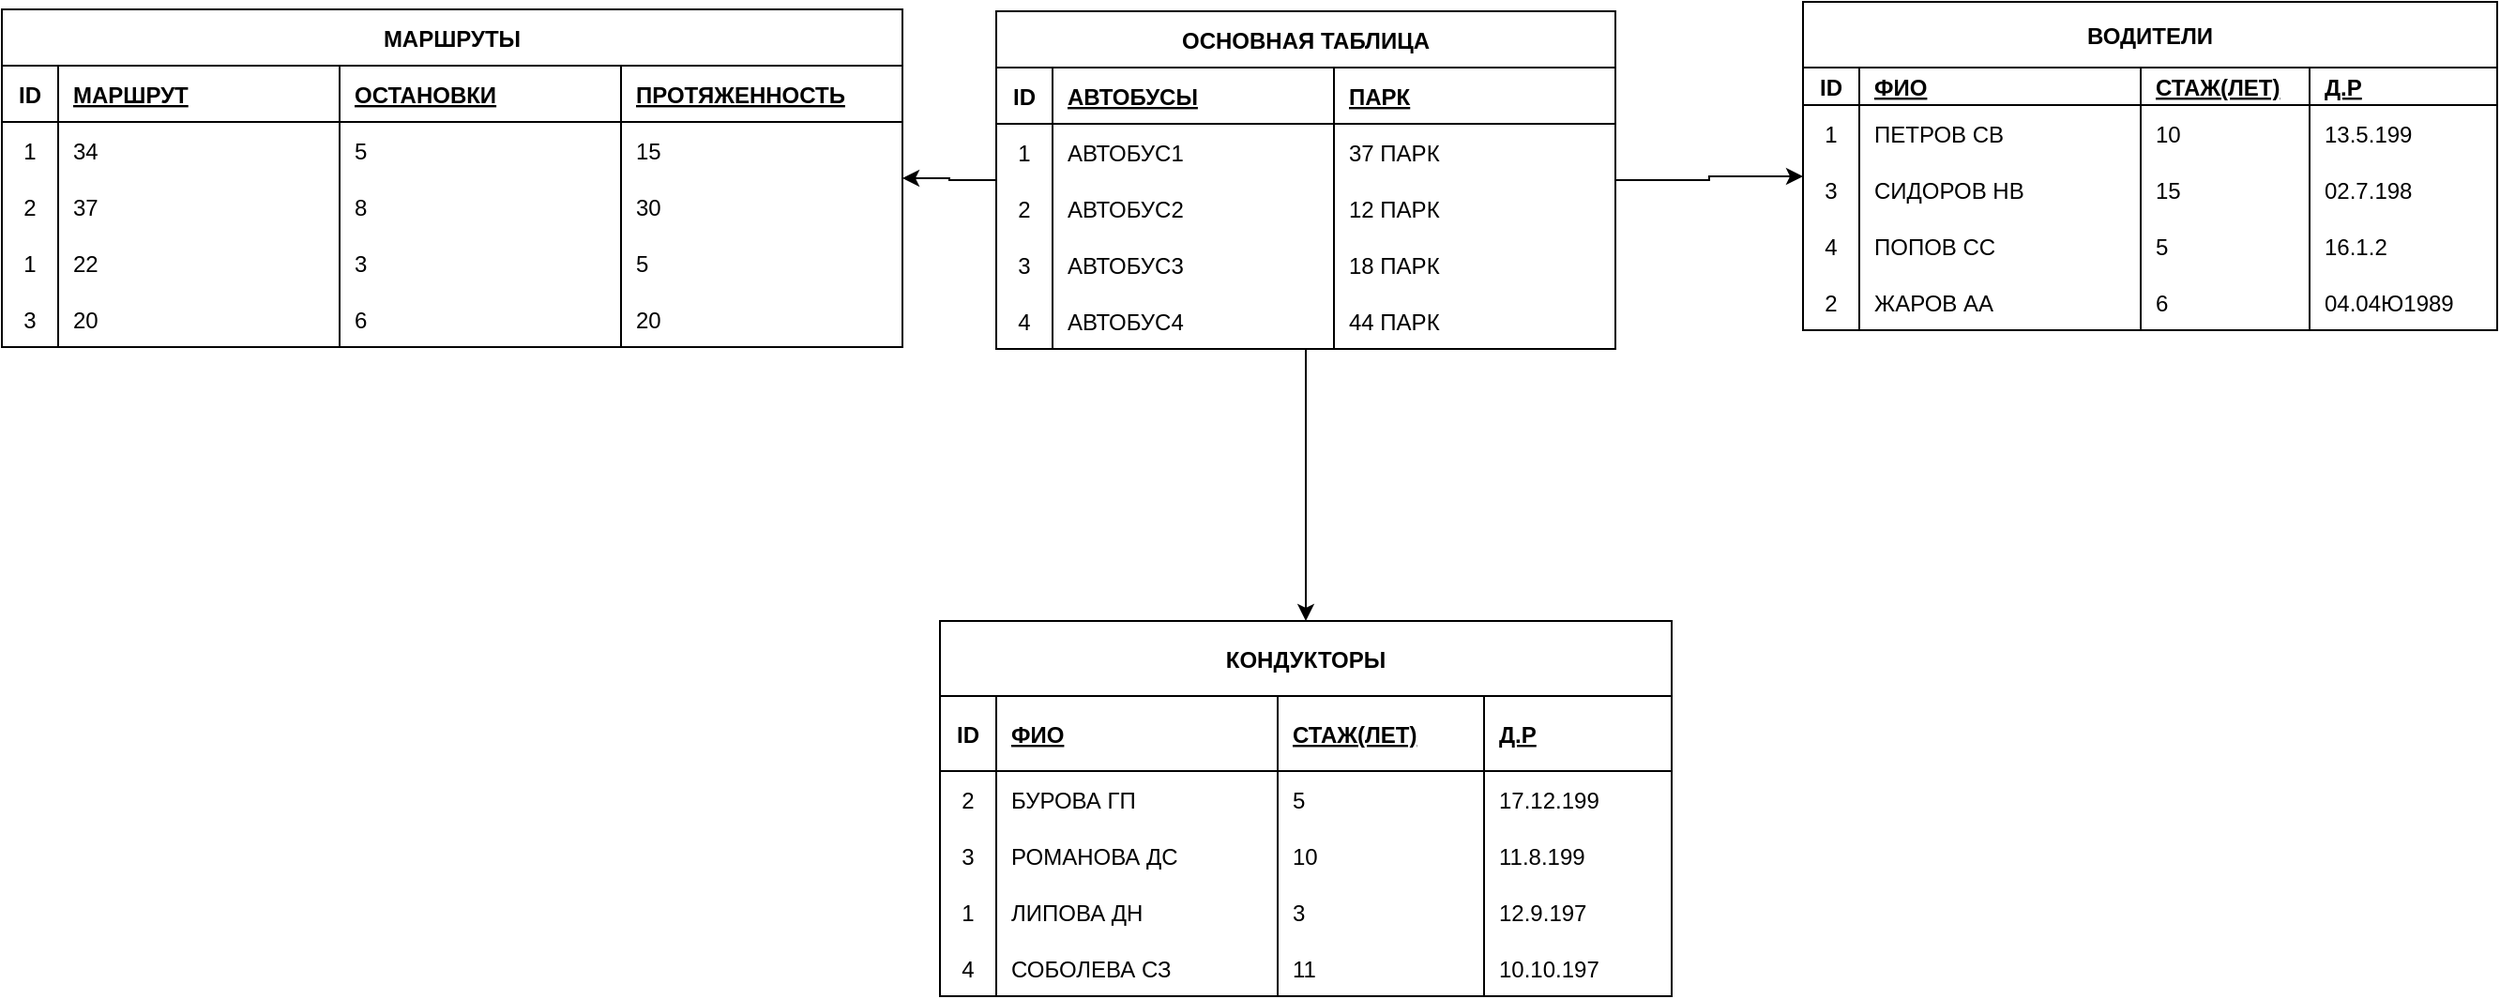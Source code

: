 <mxfile version="20.6.0" type="device"><diagram id="C5RBs43oDa-KdzZeNtuy" name="Page-1"><mxGraphModel dx="2317" dy="622" grid="1" gridSize="10" guides="1" tooltips="1" connect="1" arrows="1" fold="1" page="1" pageScale="1" pageWidth="827" pageHeight="1169" math="0" shadow="0"><root><mxCell id="WIyWlLk6GJQsqaUBKTNV-0"/><mxCell id="WIyWlLk6GJQsqaUBKTNV-1" parent="WIyWlLk6GJQsqaUBKTNV-0"/><mxCell id="cDWZsGILEAPhilPzovwd-96" style="edgeStyle=orthogonalEdgeStyle;rounded=0;orthogonalLoop=1;jettySize=auto;html=1;entryX=0;entryY=0.267;entryDx=0;entryDy=0;entryPerimeter=0;" edge="1" parent="WIyWlLk6GJQsqaUBKTNV-1" source="cDWZsGILEAPhilPzovwd-49" target="cDWZsGILEAPhilPzovwd-88"><mxGeometry relative="1" as="geometry"><mxPoint x="690" y="580" as="targetPoint"/></mxGeometry></mxCell><mxCell id="cDWZsGILEAPhilPzovwd-129" style="edgeStyle=orthogonalEdgeStyle;rounded=0;orthogonalLoop=1;jettySize=auto;html=1;" edge="1" parent="WIyWlLk6GJQsqaUBKTNV-1" source="cDWZsGILEAPhilPzovwd-49" target="cDWZsGILEAPhilPzovwd-108"><mxGeometry relative="1" as="geometry"/></mxCell><mxCell id="cDWZsGILEAPhilPzovwd-222" style="edgeStyle=orthogonalEdgeStyle;rounded=0;orthogonalLoop=1;jettySize=auto;html=1;" edge="1" parent="WIyWlLk6GJQsqaUBKTNV-1" source="cDWZsGILEAPhilPzovwd-49" target="cDWZsGILEAPhilPzovwd-201"><mxGeometry relative="1" as="geometry"/></mxCell><mxCell id="cDWZsGILEAPhilPzovwd-49" value="ОСНОВНАЯ ТАБЛИЦА" style="shape=table;startSize=30;container=1;collapsible=1;childLayout=tableLayout;fixedRows=1;rowLines=0;fontStyle=1;align=center;resizeLast=1;" vertex="1" parent="WIyWlLk6GJQsqaUBKTNV-1"><mxGeometry x="270" y="495" width="330" height="180" as="geometry"/></mxCell><mxCell id="cDWZsGILEAPhilPzovwd-50" value="" style="shape=tableRow;horizontal=0;startSize=0;swimlaneHead=0;swimlaneBody=0;fillColor=none;collapsible=0;dropTarget=0;points=[[0,0.5],[1,0.5]];portConstraint=eastwest;top=0;left=0;right=0;bottom=1;" vertex="1" parent="cDWZsGILEAPhilPzovwd-49"><mxGeometry y="30" width="330" height="30" as="geometry"/></mxCell><mxCell id="cDWZsGILEAPhilPzovwd-51" value="ID" style="shape=partialRectangle;connectable=0;fillColor=none;top=0;left=0;bottom=0;right=0;fontStyle=1;overflow=hidden;" vertex="1" parent="cDWZsGILEAPhilPzovwd-50"><mxGeometry width="30" height="30" as="geometry"><mxRectangle width="30" height="30" as="alternateBounds"/></mxGeometry></mxCell><mxCell id="cDWZsGILEAPhilPzovwd-52" value="АВТОБУСЫ" style="shape=partialRectangle;connectable=0;fillColor=none;top=0;left=0;bottom=0;right=0;align=left;spacingLeft=6;fontStyle=5;overflow=hidden;" vertex="1" parent="cDWZsGILEAPhilPzovwd-50"><mxGeometry x="30" width="150" height="30" as="geometry"><mxRectangle width="150" height="30" as="alternateBounds"/></mxGeometry></mxCell><mxCell id="cDWZsGILEAPhilPzovwd-62" value="ПАРК" style="shape=partialRectangle;connectable=0;fillColor=none;top=0;left=0;bottom=0;right=0;align=left;spacingLeft=6;fontStyle=5;overflow=hidden;" vertex="1" parent="cDWZsGILEAPhilPzovwd-50"><mxGeometry x="180" width="150" height="30" as="geometry"><mxRectangle width="150" height="30" as="alternateBounds"/></mxGeometry></mxCell><mxCell id="cDWZsGILEAPhilPzovwd-53" value="" style="shape=tableRow;horizontal=0;startSize=0;swimlaneHead=0;swimlaneBody=0;fillColor=none;collapsible=0;dropTarget=0;points=[[0,0.5],[1,0.5]];portConstraint=eastwest;top=0;left=0;right=0;bottom=0;" vertex="1" parent="cDWZsGILEAPhilPzovwd-49"><mxGeometry y="60" width="330" height="30" as="geometry"/></mxCell><mxCell id="cDWZsGILEAPhilPzovwd-54" value="1" style="shape=partialRectangle;connectable=0;fillColor=none;top=0;left=0;bottom=0;right=0;editable=1;overflow=hidden;" vertex="1" parent="cDWZsGILEAPhilPzovwd-53"><mxGeometry width="30" height="30" as="geometry"><mxRectangle width="30" height="30" as="alternateBounds"/></mxGeometry></mxCell><mxCell id="cDWZsGILEAPhilPzovwd-55" value="АВТОБУС1" style="shape=partialRectangle;connectable=0;fillColor=none;top=0;left=0;bottom=0;right=0;align=left;spacingLeft=6;overflow=hidden;" vertex="1" parent="cDWZsGILEAPhilPzovwd-53"><mxGeometry x="30" width="150" height="30" as="geometry"><mxRectangle width="150" height="30" as="alternateBounds"/></mxGeometry></mxCell><mxCell id="cDWZsGILEAPhilPzovwd-63" value="37 ПАРК" style="shape=partialRectangle;connectable=0;fillColor=none;top=0;left=0;bottom=0;right=0;align=left;spacingLeft=6;overflow=hidden;" vertex="1" parent="cDWZsGILEAPhilPzovwd-53"><mxGeometry x="180" width="150" height="30" as="geometry"><mxRectangle width="150" height="30" as="alternateBounds"/></mxGeometry></mxCell><mxCell id="cDWZsGILEAPhilPzovwd-56" value="" style="shape=tableRow;horizontal=0;startSize=0;swimlaneHead=0;swimlaneBody=0;fillColor=none;collapsible=0;dropTarget=0;points=[[0,0.5],[1,0.5]];portConstraint=eastwest;top=0;left=0;right=0;bottom=0;" vertex="1" parent="cDWZsGILEAPhilPzovwd-49"><mxGeometry y="90" width="330" height="30" as="geometry"/></mxCell><mxCell id="cDWZsGILEAPhilPzovwd-57" value="2" style="shape=partialRectangle;connectable=0;fillColor=none;top=0;left=0;bottom=0;right=0;editable=1;overflow=hidden;" vertex="1" parent="cDWZsGILEAPhilPzovwd-56"><mxGeometry width="30" height="30" as="geometry"><mxRectangle width="30" height="30" as="alternateBounds"/></mxGeometry></mxCell><mxCell id="cDWZsGILEAPhilPzovwd-58" value="АВТОБУС2" style="shape=partialRectangle;connectable=0;fillColor=none;top=0;left=0;bottom=0;right=0;align=left;spacingLeft=6;overflow=hidden;" vertex="1" parent="cDWZsGILEAPhilPzovwd-56"><mxGeometry x="30" width="150" height="30" as="geometry"><mxRectangle width="150" height="30" as="alternateBounds"/></mxGeometry></mxCell><mxCell id="cDWZsGILEAPhilPzovwd-64" value="12 ПАРК" style="shape=partialRectangle;connectable=0;fillColor=none;top=0;left=0;bottom=0;right=0;align=left;spacingLeft=6;overflow=hidden;" vertex="1" parent="cDWZsGILEAPhilPzovwd-56"><mxGeometry x="180" width="150" height="30" as="geometry"><mxRectangle width="150" height="30" as="alternateBounds"/></mxGeometry></mxCell><mxCell id="cDWZsGILEAPhilPzovwd-59" value="" style="shape=tableRow;horizontal=0;startSize=0;swimlaneHead=0;swimlaneBody=0;fillColor=none;collapsible=0;dropTarget=0;points=[[0,0.5],[1,0.5]];portConstraint=eastwest;top=0;left=0;right=0;bottom=0;" vertex="1" parent="cDWZsGILEAPhilPzovwd-49"><mxGeometry y="120" width="330" height="30" as="geometry"/></mxCell><mxCell id="cDWZsGILEAPhilPzovwd-60" value="3" style="shape=partialRectangle;connectable=0;fillColor=none;top=0;left=0;bottom=0;right=0;editable=1;overflow=hidden;" vertex="1" parent="cDWZsGILEAPhilPzovwd-59"><mxGeometry width="30" height="30" as="geometry"><mxRectangle width="30" height="30" as="alternateBounds"/></mxGeometry></mxCell><mxCell id="cDWZsGILEAPhilPzovwd-61" value="АВТОБУС3" style="shape=partialRectangle;connectable=0;fillColor=none;top=0;left=0;bottom=0;right=0;align=left;spacingLeft=6;overflow=hidden;" vertex="1" parent="cDWZsGILEAPhilPzovwd-59"><mxGeometry x="30" width="150" height="30" as="geometry"><mxRectangle width="150" height="30" as="alternateBounds"/></mxGeometry></mxCell><mxCell id="cDWZsGILEAPhilPzovwd-65" value="18 ПАРК" style="shape=partialRectangle;connectable=0;fillColor=none;top=0;left=0;bottom=0;right=0;align=left;spacingLeft=6;overflow=hidden;" vertex="1" parent="cDWZsGILEAPhilPzovwd-59"><mxGeometry x="180" width="150" height="30" as="geometry"><mxRectangle width="150" height="30" as="alternateBounds"/></mxGeometry></mxCell><mxCell id="cDWZsGILEAPhilPzovwd-66" style="shape=tableRow;horizontal=0;startSize=0;swimlaneHead=0;swimlaneBody=0;fillColor=none;collapsible=0;dropTarget=0;points=[[0,0.5],[1,0.5]];portConstraint=eastwest;top=0;left=0;right=0;bottom=0;" vertex="1" parent="cDWZsGILEAPhilPzovwd-49"><mxGeometry y="150" width="330" height="30" as="geometry"/></mxCell><mxCell id="cDWZsGILEAPhilPzovwd-67" value="4" style="shape=partialRectangle;connectable=0;fillColor=none;top=0;left=0;bottom=0;right=0;editable=1;overflow=hidden;" vertex="1" parent="cDWZsGILEAPhilPzovwd-66"><mxGeometry width="30" height="30" as="geometry"><mxRectangle width="30" height="30" as="alternateBounds"/></mxGeometry></mxCell><mxCell id="cDWZsGILEAPhilPzovwd-68" value="АВТОБУС4" style="shape=partialRectangle;connectable=0;fillColor=none;top=0;left=0;bottom=0;right=0;align=left;spacingLeft=6;overflow=hidden;" vertex="1" parent="cDWZsGILEAPhilPzovwd-66"><mxGeometry x="30" width="150" height="30" as="geometry"><mxRectangle width="150" height="30" as="alternateBounds"/></mxGeometry></mxCell><mxCell id="cDWZsGILEAPhilPzovwd-69" value="44 ПАРК" style="shape=partialRectangle;connectable=0;fillColor=none;top=0;left=0;bottom=0;right=0;align=left;spacingLeft=6;overflow=hidden;" vertex="1" parent="cDWZsGILEAPhilPzovwd-66"><mxGeometry x="180" width="150" height="30" as="geometry"><mxRectangle width="150" height="30" as="alternateBounds"/></mxGeometry></mxCell><mxCell id="cDWZsGILEAPhilPzovwd-75" value="ВОДИТЕЛИ" style="shape=table;startSize=35;container=1;collapsible=1;childLayout=tableLayout;fixedRows=1;rowLines=0;fontStyle=1;align=center;resizeLast=1;" vertex="1" parent="WIyWlLk6GJQsqaUBKTNV-1"><mxGeometry x="700" y="490" width="370" height="175" as="geometry"/></mxCell><mxCell id="cDWZsGILEAPhilPzovwd-76" value="" style="shape=tableRow;horizontal=0;startSize=0;swimlaneHead=0;swimlaneBody=0;fillColor=none;collapsible=0;dropTarget=0;points=[[0,0.5],[1,0.5]];portConstraint=eastwest;top=0;left=0;right=0;bottom=1;" vertex="1" parent="cDWZsGILEAPhilPzovwd-75"><mxGeometry y="35" width="370" height="20" as="geometry"/></mxCell><mxCell id="cDWZsGILEAPhilPzovwd-77" value="ID" style="shape=partialRectangle;connectable=0;fillColor=none;top=0;left=0;bottom=0;right=0;fontStyle=1;overflow=hidden;" vertex="1" parent="cDWZsGILEAPhilPzovwd-76"><mxGeometry width="30" height="20" as="geometry"><mxRectangle width="30" height="20" as="alternateBounds"/></mxGeometry></mxCell><mxCell id="cDWZsGILEAPhilPzovwd-78" value="ФИО" style="shape=partialRectangle;connectable=0;fillColor=none;top=0;left=0;bottom=0;right=0;align=left;spacingLeft=6;fontStyle=5;overflow=hidden;" vertex="1" parent="cDWZsGILEAPhilPzovwd-76"><mxGeometry x="30" width="150" height="20" as="geometry"><mxRectangle width="150" height="20" as="alternateBounds"/></mxGeometry></mxCell><mxCell id="cDWZsGILEAPhilPzovwd-102" value="СТАЖ(ЛЕТ)" style="shape=partialRectangle;connectable=0;fillColor=none;top=0;left=0;bottom=0;right=0;align=left;spacingLeft=6;fontStyle=5;overflow=hidden;" vertex="1" parent="cDWZsGILEAPhilPzovwd-76"><mxGeometry x="180" width="90" height="20" as="geometry"><mxRectangle width="90" height="20" as="alternateBounds"/></mxGeometry></mxCell><mxCell id="cDWZsGILEAPhilPzovwd-130" value="Д.Р" style="shape=partialRectangle;connectable=0;fillColor=none;top=0;left=0;bottom=0;right=0;align=left;spacingLeft=6;fontStyle=5;overflow=hidden;" vertex="1" parent="cDWZsGILEAPhilPzovwd-76"><mxGeometry x="270" width="100" height="20" as="geometry"><mxRectangle width="100" height="20" as="alternateBounds"/></mxGeometry></mxCell><mxCell id="cDWZsGILEAPhilPzovwd-80" value="" style="shape=tableRow;horizontal=0;startSize=0;swimlaneHead=0;swimlaneBody=0;fillColor=none;collapsible=0;dropTarget=0;points=[[0,0.5],[1,0.5]];portConstraint=eastwest;top=0;left=0;right=0;bottom=0;" vertex="1" parent="cDWZsGILEAPhilPzovwd-75"><mxGeometry y="55" width="370" height="30" as="geometry"/></mxCell><mxCell id="cDWZsGILEAPhilPzovwd-81" value="1" style="shape=partialRectangle;connectable=0;fillColor=none;top=0;left=0;bottom=0;right=0;editable=1;overflow=hidden;" vertex="1" parent="cDWZsGILEAPhilPzovwd-80"><mxGeometry width="30" height="30" as="geometry"><mxRectangle width="30" height="30" as="alternateBounds"/></mxGeometry></mxCell><mxCell id="cDWZsGILEAPhilPzovwd-82" value="ПЕТРОВ СВ" style="shape=partialRectangle;connectable=0;fillColor=none;top=0;left=0;bottom=0;right=0;align=left;spacingLeft=6;overflow=hidden;" vertex="1" parent="cDWZsGILEAPhilPzovwd-80"><mxGeometry x="30" width="150" height="30" as="geometry"><mxRectangle width="150" height="30" as="alternateBounds"/></mxGeometry></mxCell><mxCell id="cDWZsGILEAPhilPzovwd-103" value="10 " style="shape=partialRectangle;connectable=0;fillColor=none;top=0;left=0;bottom=0;right=0;align=left;spacingLeft=6;overflow=hidden;" vertex="1" parent="cDWZsGILEAPhilPzovwd-80"><mxGeometry x="180" width="90" height="30" as="geometry"><mxRectangle width="90" height="30" as="alternateBounds"/></mxGeometry></mxCell><mxCell id="cDWZsGILEAPhilPzovwd-131" value="13.5.199" style="shape=partialRectangle;connectable=0;fillColor=none;top=0;left=0;bottom=0;right=0;align=left;spacingLeft=6;overflow=hidden;" vertex="1" parent="cDWZsGILEAPhilPzovwd-80"><mxGeometry x="270" width="100" height="30" as="geometry"><mxRectangle width="100" height="30" as="alternateBounds"/></mxGeometry></mxCell><mxCell id="cDWZsGILEAPhilPzovwd-88" value="" style="shape=tableRow;horizontal=0;startSize=0;swimlaneHead=0;swimlaneBody=0;fillColor=none;collapsible=0;dropTarget=0;points=[[0,0.5],[1,0.5]];portConstraint=eastwest;top=0;left=0;right=0;bottom=0;" vertex="1" parent="cDWZsGILEAPhilPzovwd-75"><mxGeometry y="85" width="370" height="30" as="geometry"/></mxCell><mxCell id="cDWZsGILEAPhilPzovwd-89" value="3" style="shape=partialRectangle;connectable=0;fillColor=none;top=0;left=0;bottom=0;right=0;editable=1;overflow=hidden;" vertex="1" parent="cDWZsGILEAPhilPzovwd-88"><mxGeometry width="30" height="30" as="geometry"><mxRectangle width="30" height="30" as="alternateBounds"/></mxGeometry></mxCell><mxCell id="cDWZsGILEAPhilPzovwd-90" value="СИДОРОВ НВ" style="shape=partialRectangle;connectable=0;fillColor=none;top=0;left=0;bottom=0;right=0;align=left;spacingLeft=6;overflow=hidden;" vertex="1" parent="cDWZsGILEAPhilPzovwd-88"><mxGeometry x="30" width="150" height="30" as="geometry"><mxRectangle width="150" height="30" as="alternateBounds"/></mxGeometry></mxCell><mxCell id="cDWZsGILEAPhilPzovwd-105" value="15" style="shape=partialRectangle;connectable=0;fillColor=none;top=0;left=0;bottom=0;right=0;align=left;spacingLeft=6;overflow=hidden;" vertex="1" parent="cDWZsGILEAPhilPzovwd-88"><mxGeometry x="180" width="90" height="30" as="geometry"><mxRectangle width="90" height="30" as="alternateBounds"/></mxGeometry></mxCell><mxCell id="cDWZsGILEAPhilPzovwd-133" value="02.7.198" style="shape=partialRectangle;connectable=0;fillColor=none;top=0;left=0;bottom=0;right=0;align=left;spacingLeft=6;overflow=hidden;" vertex="1" parent="cDWZsGILEAPhilPzovwd-88"><mxGeometry x="270" width="100" height="30" as="geometry"><mxRectangle width="100" height="30" as="alternateBounds"/></mxGeometry></mxCell><mxCell id="cDWZsGILEAPhilPzovwd-172" style="shape=tableRow;horizontal=0;startSize=0;swimlaneHead=0;swimlaneBody=0;fillColor=none;collapsible=0;dropTarget=0;points=[[0,0.5],[1,0.5]];portConstraint=eastwest;top=0;left=0;right=0;bottom=0;" vertex="1" parent="cDWZsGILEAPhilPzovwd-75"><mxGeometry y="115" width="370" height="30" as="geometry"/></mxCell><mxCell id="cDWZsGILEAPhilPzovwd-173" value="4" style="shape=partialRectangle;connectable=0;fillColor=none;top=0;left=0;bottom=0;right=0;editable=1;overflow=hidden;" vertex="1" parent="cDWZsGILEAPhilPzovwd-172"><mxGeometry width="30" height="30" as="geometry"><mxRectangle width="30" height="30" as="alternateBounds"/></mxGeometry></mxCell><mxCell id="cDWZsGILEAPhilPzovwd-174" value="ПОПОВ СС" style="shape=partialRectangle;connectable=0;fillColor=none;top=0;left=0;bottom=0;right=0;align=left;spacingLeft=6;overflow=hidden;" vertex="1" parent="cDWZsGILEAPhilPzovwd-172"><mxGeometry x="30" width="150" height="30" as="geometry"><mxRectangle width="150" height="30" as="alternateBounds"/></mxGeometry></mxCell><mxCell id="cDWZsGILEAPhilPzovwd-176" value="5" style="shape=partialRectangle;connectable=0;fillColor=none;top=0;left=0;bottom=0;right=0;align=left;spacingLeft=6;overflow=hidden;" vertex="1" parent="cDWZsGILEAPhilPzovwd-172"><mxGeometry x="180" width="90" height="30" as="geometry"><mxRectangle width="90" height="30" as="alternateBounds"/></mxGeometry></mxCell><mxCell id="cDWZsGILEAPhilPzovwd-177" value="16.1.2" style="shape=partialRectangle;connectable=0;fillColor=none;top=0;left=0;bottom=0;right=0;align=left;spacingLeft=6;overflow=hidden;" vertex="1" parent="cDWZsGILEAPhilPzovwd-172"><mxGeometry x="270" width="100" height="30" as="geometry"><mxRectangle width="100" height="30" as="alternateBounds"/></mxGeometry></mxCell><mxCell id="cDWZsGILEAPhilPzovwd-84" value="" style="shape=tableRow;horizontal=0;startSize=0;swimlaneHead=0;swimlaneBody=0;fillColor=none;collapsible=0;dropTarget=0;points=[[0,0.5],[1,0.5]];portConstraint=eastwest;top=0;left=0;right=0;bottom=0;" vertex="1" parent="cDWZsGILEAPhilPzovwd-75"><mxGeometry y="145" width="370" height="30" as="geometry"/></mxCell><mxCell id="cDWZsGILEAPhilPzovwd-85" value="2" style="shape=partialRectangle;connectable=0;fillColor=none;top=0;left=0;bottom=0;right=0;editable=1;overflow=hidden;" vertex="1" parent="cDWZsGILEAPhilPzovwd-84"><mxGeometry width="30" height="30" as="geometry"><mxRectangle width="30" height="30" as="alternateBounds"/></mxGeometry></mxCell><mxCell id="cDWZsGILEAPhilPzovwd-86" value="ЖАРОВ АА" style="shape=partialRectangle;connectable=0;fillColor=none;top=0;left=0;bottom=0;right=0;align=left;spacingLeft=6;overflow=hidden;" vertex="1" parent="cDWZsGILEAPhilPzovwd-84"><mxGeometry x="30" width="150" height="30" as="geometry"><mxRectangle width="150" height="30" as="alternateBounds"/></mxGeometry></mxCell><mxCell id="cDWZsGILEAPhilPzovwd-104" value="6" style="shape=partialRectangle;connectable=0;fillColor=none;top=0;left=0;bottom=0;right=0;align=left;spacingLeft=6;overflow=hidden;" vertex="1" parent="cDWZsGILEAPhilPzovwd-84"><mxGeometry x="180" width="90" height="30" as="geometry"><mxRectangle width="90" height="30" as="alternateBounds"/></mxGeometry></mxCell><mxCell id="cDWZsGILEAPhilPzovwd-132" value="04.04Ю1989" style="shape=partialRectangle;connectable=0;fillColor=none;top=0;left=0;bottom=0;right=0;align=left;spacingLeft=6;overflow=hidden;" vertex="1" parent="cDWZsGILEAPhilPzovwd-84"><mxGeometry x="270" width="100" height="30" as="geometry"><mxRectangle width="100" height="30" as="alternateBounds"/></mxGeometry></mxCell><mxCell id="cDWZsGILEAPhilPzovwd-108" value="МАРШРУТЫ" style="shape=table;startSize=30;container=1;collapsible=1;childLayout=tableLayout;fixedRows=1;rowLines=0;fontStyle=1;align=center;resizeLast=1;" vertex="1" parent="WIyWlLk6GJQsqaUBKTNV-1"><mxGeometry x="-260" y="494" width="480" height="180" as="geometry"/></mxCell><mxCell id="cDWZsGILEAPhilPzovwd-109" value="" style="shape=tableRow;horizontal=0;startSize=0;swimlaneHead=0;swimlaneBody=0;fillColor=none;collapsible=0;dropTarget=0;points=[[0,0.5],[1,0.5]];portConstraint=eastwest;top=0;left=0;right=0;bottom=1;" vertex="1" parent="cDWZsGILEAPhilPzovwd-108"><mxGeometry y="30" width="480" height="30" as="geometry"/></mxCell><mxCell id="cDWZsGILEAPhilPzovwd-110" value="ID" style="shape=partialRectangle;connectable=0;fillColor=none;top=0;left=0;bottom=0;right=0;fontStyle=1;overflow=hidden;" vertex="1" parent="cDWZsGILEAPhilPzovwd-109"><mxGeometry width="30" height="30" as="geometry"><mxRectangle width="30" height="30" as="alternateBounds"/></mxGeometry></mxCell><mxCell id="cDWZsGILEAPhilPzovwd-111" value="МАРШРУТ" style="shape=partialRectangle;connectable=0;fillColor=none;top=0;left=0;bottom=0;right=0;align=left;spacingLeft=6;fontStyle=5;overflow=hidden;" vertex="1" parent="cDWZsGILEAPhilPzovwd-109"><mxGeometry x="30" width="150" height="30" as="geometry"><mxRectangle width="150" height="30" as="alternateBounds"/></mxGeometry></mxCell><mxCell id="cDWZsGILEAPhilPzovwd-112" value="ОСТАНОВКИ" style="shape=partialRectangle;connectable=0;fillColor=none;top=0;left=0;bottom=0;right=0;align=left;spacingLeft=6;fontStyle=5;overflow=hidden;" vertex="1" parent="cDWZsGILEAPhilPzovwd-109"><mxGeometry x="180" width="150" height="30" as="geometry"><mxRectangle width="150" height="30" as="alternateBounds"/></mxGeometry></mxCell><mxCell id="cDWZsGILEAPhilPzovwd-228" value="ПРОТЯЖЕННОСТЬ" style="shape=partialRectangle;connectable=0;fillColor=none;top=0;left=0;bottom=0;right=0;align=left;spacingLeft=6;fontStyle=5;overflow=hidden;" vertex="1" parent="cDWZsGILEAPhilPzovwd-109"><mxGeometry x="330" width="150" height="30" as="geometry"><mxRectangle width="150" height="30" as="alternateBounds"/></mxGeometry></mxCell><mxCell id="cDWZsGILEAPhilPzovwd-113" value="" style="shape=tableRow;horizontal=0;startSize=0;swimlaneHead=0;swimlaneBody=0;fillColor=none;collapsible=0;dropTarget=0;points=[[0,0.5],[1,0.5]];portConstraint=eastwest;top=0;left=0;right=0;bottom=0;" vertex="1" parent="cDWZsGILEAPhilPzovwd-108"><mxGeometry y="60" width="480" height="30" as="geometry"/></mxCell><mxCell id="cDWZsGILEAPhilPzovwd-114" value="1" style="shape=partialRectangle;connectable=0;fillColor=none;top=0;left=0;bottom=0;right=0;editable=1;overflow=hidden;" vertex="1" parent="cDWZsGILEAPhilPzovwd-113"><mxGeometry width="30" height="30" as="geometry"><mxRectangle width="30" height="30" as="alternateBounds"/></mxGeometry></mxCell><mxCell id="cDWZsGILEAPhilPzovwd-115" value="34" style="shape=partialRectangle;connectable=0;fillColor=none;top=0;left=0;bottom=0;right=0;align=left;spacingLeft=6;overflow=hidden;" vertex="1" parent="cDWZsGILEAPhilPzovwd-113"><mxGeometry x="30" width="150" height="30" as="geometry"><mxRectangle width="150" height="30" as="alternateBounds"/></mxGeometry></mxCell><mxCell id="cDWZsGILEAPhilPzovwd-116" value="5" style="shape=partialRectangle;connectable=0;fillColor=none;top=0;left=0;bottom=0;right=0;align=left;spacingLeft=6;overflow=hidden;" vertex="1" parent="cDWZsGILEAPhilPzovwd-113"><mxGeometry x="180" width="150" height="30" as="geometry"><mxRectangle width="150" height="30" as="alternateBounds"/></mxGeometry></mxCell><mxCell id="cDWZsGILEAPhilPzovwd-229" value="15" style="shape=partialRectangle;connectable=0;fillColor=none;top=0;left=0;bottom=0;right=0;align=left;spacingLeft=6;overflow=hidden;" vertex="1" parent="cDWZsGILEAPhilPzovwd-113"><mxGeometry x="330" width="150" height="30" as="geometry"><mxRectangle width="150" height="30" as="alternateBounds"/></mxGeometry></mxCell><mxCell id="cDWZsGILEAPhilPzovwd-117" value="" style="shape=tableRow;horizontal=0;startSize=0;swimlaneHead=0;swimlaneBody=0;fillColor=none;collapsible=0;dropTarget=0;points=[[0,0.5],[1,0.5]];portConstraint=eastwest;top=0;left=0;right=0;bottom=0;" vertex="1" parent="cDWZsGILEAPhilPzovwd-108"><mxGeometry y="90" width="480" height="30" as="geometry"/></mxCell><mxCell id="cDWZsGILEAPhilPzovwd-118" value="2" style="shape=partialRectangle;connectable=0;fillColor=none;top=0;left=0;bottom=0;right=0;editable=1;overflow=hidden;" vertex="1" parent="cDWZsGILEAPhilPzovwd-117"><mxGeometry width="30" height="30" as="geometry"><mxRectangle width="30" height="30" as="alternateBounds"/></mxGeometry></mxCell><mxCell id="cDWZsGILEAPhilPzovwd-119" value="37" style="shape=partialRectangle;connectable=0;fillColor=none;top=0;left=0;bottom=0;right=0;align=left;spacingLeft=6;overflow=hidden;" vertex="1" parent="cDWZsGILEAPhilPzovwd-117"><mxGeometry x="30" width="150" height="30" as="geometry"><mxRectangle width="150" height="30" as="alternateBounds"/></mxGeometry></mxCell><mxCell id="cDWZsGILEAPhilPzovwd-120" value="8" style="shape=partialRectangle;connectable=0;fillColor=none;top=0;left=0;bottom=0;right=0;align=left;spacingLeft=6;overflow=hidden;" vertex="1" parent="cDWZsGILEAPhilPzovwd-117"><mxGeometry x="180" width="150" height="30" as="geometry"><mxRectangle width="150" height="30" as="alternateBounds"/></mxGeometry></mxCell><mxCell id="cDWZsGILEAPhilPzovwd-230" value="30" style="shape=partialRectangle;connectable=0;fillColor=none;top=0;left=0;bottom=0;right=0;align=left;spacingLeft=6;overflow=hidden;" vertex="1" parent="cDWZsGILEAPhilPzovwd-117"><mxGeometry x="330" width="150" height="30" as="geometry"><mxRectangle width="150" height="30" as="alternateBounds"/></mxGeometry></mxCell><mxCell id="cDWZsGILEAPhilPzovwd-121" value="" style="shape=tableRow;horizontal=0;startSize=0;swimlaneHead=0;swimlaneBody=0;fillColor=none;collapsible=0;dropTarget=0;points=[[0,0.5],[1,0.5]];portConstraint=eastwest;top=0;left=0;right=0;bottom=0;" vertex="1" parent="cDWZsGILEAPhilPzovwd-108"><mxGeometry y="120" width="480" height="30" as="geometry"/></mxCell><mxCell id="cDWZsGILEAPhilPzovwd-122" value="1" style="shape=partialRectangle;connectable=0;fillColor=none;top=0;left=0;bottom=0;right=0;editable=1;overflow=hidden;" vertex="1" parent="cDWZsGILEAPhilPzovwd-121"><mxGeometry width="30" height="30" as="geometry"><mxRectangle width="30" height="30" as="alternateBounds"/></mxGeometry></mxCell><mxCell id="cDWZsGILEAPhilPzovwd-123" value="22" style="shape=partialRectangle;connectable=0;fillColor=none;top=0;left=0;bottom=0;right=0;align=left;spacingLeft=6;overflow=hidden;" vertex="1" parent="cDWZsGILEAPhilPzovwd-121"><mxGeometry x="30" width="150" height="30" as="geometry"><mxRectangle width="150" height="30" as="alternateBounds"/></mxGeometry></mxCell><mxCell id="cDWZsGILEAPhilPzovwd-124" value="3" style="shape=partialRectangle;connectable=0;fillColor=none;top=0;left=0;bottom=0;right=0;align=left;spacingLeft=6;overflow=hidden;" vertex="1" parent="cDWZsGILEAPhilPzovwd-121"><mxGeometry x="180" width="150" height="30" as="geometry"><mxRectangle width="150" height="30" as="alternateBounds"/></mxGeometry></mxCell><mxCell id="cDWZsGILEAPhilPzovwd-231" value="5" style="shape=partialRectangle;connectable=0;fillColor=none;top=0;left=0;bottom=0;right=0;align=left;spacingLeft=6;overflow=hidden;" vertex="1" parent="cDWZsGILEAPhilPzovwd-121"><mxGeometry x="330" width="150" height="30" as="geometry"><mxRectangle width="150" height="30" as="alternateBounds"/></mxGeometry></mxCell><mxCell id="cDWZsGILEAPhilPzovwd-125" style="shape=tableRow;horizontal=0;startSize=0;swimlaneHead=0;swimlaneBody=0;fillColor=none;collapsible=0;dropTarget=0;points=[[0,0.5],[1,0.5]];portConstraint=eastwest;top=0;left=0;right=0;bottom=0;" vertex="1" parent="cDWZsGILEAPhilPzovwd-108"><mxGeometry y="150" width="480" height="30" as="geometry"/></mxCell><mxCell id="cDWZsGILEAPhilPzovwd-126" value="3" style="shape=partialRectangle;connectable=0;fillColor=none;top=0;left=0;bottom=0;right=0;editable=1;overflow=hidden;" vertex="1" parent="cDWZsGILEAPhilPzovwd-125"><mxGeometry width="30" height="30" as="geometry"><mxRectangle width="30" height="30" as="alternateBounds"/></mxGeometry></mxCell><mxCell id="cDWZsGILEAPhilPzovwd-127" value="20" style="shape=partialRectangle;connectable=0;fillColor=none;top=0;left=0;bottom=0;right=0;align=left;spacingLeft=6;overflow=hidden;" vertex="1" parent="cDWZsGILEAPhilPzovwd-125"><mxGeometry x="30" width="150" height="30" as="geometry"><mxRectangle width="150" height="30" as="alternateBounds"/></mxGeometry></mxCell><mxCell id="cDWZsGILEAPhilPzovwd-128" value="6" style="shape=partialRectangle;connectable=0;fillColor=none;top=0;left=0;bottom=0;right=0;align=left;spacingLeft=6;overflow=hidden;" vertex="1" parent="cDWZsGILEAPhilPzovwd-125"><mxGeometry x="180" width="150" height="30" as="geometry"><mxRectangle width="150" height="30" as="alternateBounds"/></mxGeometry></mxCell><mxCell id="cDWZsGILEAPhilPzovwd-232" value="20" style="shape=partialRectangle;connectable=0;fillColor=none;top=0;left=0;bottom=0;right=0;align=left;spacingLeft=6;overflow=hidden;" vertex="1" parent="cDWZsGILEAPhilPzovwd-125"><mxGeometry x="330" width="150" height="30" as="geometry"><mxRectangle width="150" height="30" as="alternateBounds"/></mxGeometry></mxCell><mxCell id="cDWZsGILEAPhilPzovwd-201" value="КОНДУКТОРЫ" style="shape=table;startSize=40;container=1;collapsible=1;childLayout=tableLayout;fixedRows=1;rowLines=0;fontStyle=1;align=center;resizeLast=1;" vertex="1" parent="WIyWlLk6GJQsqaUBKTNV-1"><mxGeometry x="240" y="820" width="390" height="200" as="geometry"/></mxCell><mxCell id="cDWZsGILEAPhilPzovwd-202" value="" style="shape=tableRow;horizontal=0;startSize=0;swimlaneHead=0;swimlaneBody=0;fillColor=none;collapsible=0;dropTarget=0;points=[[0,0.5],[1,0.5]];portConstraint=eastwest;top=0;left=0;right=0;bottom=1;" vertex="1" parent="cDWZsGILEAPhilPzovwd-201"><mxGeometry y="40" width="390" height="40" as="geometry"/></mxCell><mxCell id="cDWZsGILEAPhilPzovwd-203" value="ID" style="shape=partialRectangle;connectable=0;fillColor=none;top=0;left=0;bottom=0;right=0;fontStyle=1;overflow=hidden;" vertex="1" parent="cDWZsGILEAPhilPzovwd-202"><mxGeometry width="30" height="40" as="geometry"><mxRectangle width="30" height="40" as="alternateBounds"/></mxGeometry></mxCell><mxCell id="cDWZsGILEAPhilPzovwd-204" value="ФИО" style="shape=partialRectangle;connectable=0;fillColor=none;top=0;left=0;bottom=0;right=0;align=left;spacingLeft=6;fontStyle=5;overflow=hidden;" vertex="1" parent="cDWZsGILEAPhilPzovwd-202"><mxGeometry x="30" width="150" height="40" as="geometry"><mxRectangle width="150" height="40" as="alternateBounds"/></mxGeometry></mxCell><mxCell id="cDWZsGILEAPhilPzovwd-205" value="СТАЖ(ЛЕТ)" style="shape=partialRectangle;connectable=0;fillColor=none;top=0;left=0;bottom=0;right=0;align=left;spacingLeft=6;fontStyle=5;overflow=hidden;" vertex="1" parent="cDWZsGILEAPhilPzovwd-202"><mxGeometry x="180" width="110" height="40" as="geometry"><mxRectangle width="110" height="40" as="alternateBounds"/></mxGeometry></mxCell><mxCell id="cDWZsGILEAPhilPzovwd-223" value="Д.Р" style="shape=partialRectangle;connectable=0;fillColor=none;top=0;left=0;bottom=0;right=0;align=left;spacingLeft=6;fontStyle=5;overflow=hidden;" vertex="1" parent="cDWZsGILEAPhilPzovwd-202"><mxGeometry x="290" width="100" height="40" as="geometry"><mxRectangle width="100" height="40" as="alternateBounds"/></mxGeometry></mxCell><mxCell id="cDWZsGILEAPhilPzovwd-206" value="" style="shape=tableRow;horizontal=0;startSize=0;swimlaneHead=0;swimlaneBody=0;fillColor=none;collapsible=0;dropTarget=0;points=[[0,0.5],[1,0.5]];portConstraint=eastwest;top=0;left=0;right=0;bottom=0;" vertex="1" parent="cDWZsGILEAPhilPzovwd-201"><mxGeometry y="80" width="390" height="30" as="geometry"/></mxCell><mxCell id="cDWZsGILEAPhilPzovwd-207" value="2" style="shape=partialRectangle;connectable=0;fillColor=none;top=0;left=0;bottom=0;right=0;editable=1;overflow=hidden;" vertex="1" parent="cDWZsGILEAPhilPzovwd-206"><mxGeometry width="30" height="30" as="geometry"><mxRectangle width="30" height="30" as="alternateBounds"/></mxGeometry></mxCell><mxCell id="cDWZsGILEAPhilPzovwd-208" value="БУРОВА ГП" style="shape=partialRectangle;connectable=0;fillColor=none;top=0;left=0;bottom=0;right=0;align=left;spacingLeft=6;overflow=hidden;" vertex="1" parent="cDWZsGILEAPhilPzovwd-206"><mxGeometry x="30" width="150" height="30" as="geometry"><mxRectangle width="150" height="30" as="alternateBounds"/></mxGeometry></mxCell><mxCell id="cDWZsGILEAPhilPzovwd-209" value="5" style="shape=partialRectangle;connectable=0;fillColor=none;top=0;left=0;bottom=0;right=0;align=left;spacingLeft=6;overflow=hidden;" vertex="1" parent="cDWZsGILEAPhilPzovwd-206"><mxGeometry x="180" width="110" height="30" as="geometry"><mxRectangle width="110" height="30" as="alternateBounds"/></mxGeometry></mxCell><mxCell id="cDWZsGILEAPhilPzovwd-224" value="17.12.199" style="shape=partialRectangle;connectable=0;fillColor=none;top=0;left=0;bottom=0;right=0;align=left;spacingLeft=6;overflow=hidden;" vertex="1" parent="cDWZsGILEAPhilPzovwd-206"><mxGeometry x="290" width="100" height="30" as="geometry"><mxRectangle width="100" height="30" as="alternateBounds"/></mxGeometry></mxCell><mxCell id="cDWZsGILEAPhilPzovwd-210" value="" style="shape=tableRow;horizontal=0;startSize=0;swimlaneHead=0;swimlaneBody=0;fillColor=none;collapsible=0;dropTarget=0;points=[[0,0.5],[1,0.5]];portConstraint=eastwest;top=0;left=0;right=0;bottom=0;" vertex="1" parent="cDWZsGILEAPhilPzovwd-201"><mxGeometry y="110" width="390" height="30" as="geometry"/></mxCell><mxCell id="cDWZsGILEAPhilPzovwd-211" value="3" style="shape=partialRectangle;connectable=0;fillColor=none;top=0;left=0;bottom=0;right=0;editable=1;overflow=hidden;" vertex="1" parent="cDWZsGILEAPhilPzovwd-210"><mxGeometry width="30" height="30" as="geometry"><mxRectangle width="30" height="30" as="alternateBounds"/></mxGeometry></mxCell><mxCell id="cDWZsGILEAPhilPzovwd-212" value="РОМАНОВА ДС" style="shape=partialRectangle;connectable=0;fillColor=none;top=0;left=0;bottom=0;right=0;align=left;spacingLeft=6;overflow=hidden;" vertex="1" parent="cDWZsGILEAPhilPzovwd-210"><mxGeometry x="30" width="150" height="30" as="geometry"><mxRectangle width="150" height="30" as="alternateBounds"/></mxGeometry></mxCell><mxCell id="cDWZsGILEAPhilPzovwd-213" value="10" style="shape=partialRectangle;connectable=0;fillColor=none;top=0;left=0;bottom=0;right=0;align=left;spacingLeft=6;overflow=hidden;" vertex="1" parent="cDWZsGILEAPhilPzovwd-210"><mxGeometry x="180" width="110" height="30" as="geometry"><mxRectangle width="110" height="30" as="alternateBounds"/></mxGeometry></mxCell><mxCell id="cDWZsGILEAPhilPzovwd-225" value="11.8.199" style="shape=partialRectangle;connectable=0;fillColor=none;top=0;left=0;bottom=0;right=0;align=left;spacingLeft=6;overflow=hidden;" vertex="1" parent="cDWZsGILEAPhilPzovwd-210"><mxGeometry x="290" width="100" height="30" as="geometry"><mxRectangle width="100" height="30" as="alternateBounds"/></mxGeometry></mxCell><mxCell id="cDWZsGILEAPhilPzovwd-214" value="" style="shape=tableRow;horizontal=0;startSize=0;swimlaneHead=0;swimlaneBody=0;fillColor=none;collapsible=0;dropTarget=0;points=[[0,0.5],[1,0.5]];portConstraint=eastwest;top=0;left=0;right=0;bottom=0;" vertex="1" parent="cDWZsGILEAPhilPzovwd-201"><mxGeometry y="140" width="390" height="30" as="geometry"/></mxCell><mxCell id="cDWZsGILEAPhilPzovwd-215" value="1" style="shape=partialRectangle;connectable=0;fillColor=none;top=0;left=0;bottom=0;right=0;editable=1;overflow=hidden;" vertex="1" parent="cDWZsGILEAPhilPzovwd-214"><mxGeometry width="30" height="30" as="geometry"><mxRectangle width="30" height="30" as="alternateBounds"/></mxGeometry></mxCell><mxCell id="cDWZsGILEAPhilPzovwd-216" value="ЛИПОВА ДН" style="shape=partialRectangle;connectable=0;fillColor=none;top=0;left=0;bottom=0;right=0;align=left;spacingLeft=6;overflow=hidden;" vertex="1" parent="cDWZsGILEAPhilPzovwd-214"><mxGeometry x="30" width="150" height="30" as="geometry"><mxRectangle width="150" height="30" as="alternateBounds"/></mxGeometry></mxCell><mxCell id="cDWZsGILEAPhilPzovwd-217" value="3" style="shape=partialRectangle;connectable=0;fillColor=none;top=0;left=0;bottom=0;right=0;align=left;spacingLeft=6;overflow=hidden;" vertex="1" parent="cDWZsGILEAPhilPzovwd-214"><mxGeometry x="180" width="110" height="30" as="geometry"><mxRectangle width="110" height="30" as="alternateBounds"/></mxGeometry></mxCell><mxCell id="cDWZsGILEAPhilPzovwd-226" value="12.9.197" style="shape=partialRectangle;connectable=0;fillColor=none;top=0;left=0;bottom=0;right=0;align=left;spacingLeft=6;overflow=hidden;" vertex="1" parent="cDWZsGILEAPhilPzovwd-214"><mxGeometry x="290" width="100" height="30" as="geometry"><mxRectangle width="100" height="30" as="alternateBounds"/></mxGeometry></mxCell><mxCell id="cDWZsGILEAPhilPzovwd-218" style="shape=tableRow;horizontal=0;startSize=0;swimlaneHead=0;swimlaneBody=0;fillColor=none;collapsible=0;dropTarget=0;points=[[0,0.5],[1,0.5]];portConstraint=eastwest;top=0;left=0;right=0;bottom=0;" vertex="1" parent="cDWZsGILEAPhilPzovwd-201"><mxGeometry y="170" width="390" height="30" as="geometry"/></mxCell><mxCell id="cDWZsGILEAPhilPzovwd-219" value="4" style="shape=partialRectangle;connectable=0;fillColor=none;top=0;left=0;bottom=0;right=0;editable=1;overflow=hidden;" vertex="1" parent="cDWZsGILEAPhilPzovwd-218"><mxGeometry width="30" height="30" as="geometry"><mxRectangle width="30" height="30" as="alternateBounds"/></mxGeometry></mxCell><mxCell id="cDWZsGILEAPhilPzovwd-220" value="СОБОЛЕВА СЗ" style="shape=partialRectangle;connectable=0;fillColor=none;top=0;left=0;bottom=0;right=0;align=left;spacingLeft=6;overflow=hidden;" vertex="1" parent="cDWZsGILEAPhilPzovwd-218"><mxGeometry x="30" width="150" height="30" as="geometry"><mxRectangle width="150" height="30" as="alternateBounds"/></mxGeometry></mxCell><mxCell id="cDWZsGILEAPhilPzovwd-221" value="11" style="shape=partialRectangle;connectable=0;fillColor=none;top=0;left=0;bottom=0;right=0;align=left;spacingLeft=6;overflow=hidden;" vertex="1" parent="cDWZsGILEAPhilPzovwd-218"><mxGeometry x="180" width="110" height="30" as="geometry"><mxRectangle width="110" height="30" as="alternateBounds"/></mxGeometry></mxCell><mxCell id="cDWZsGILEAPhilPzovwd-227" value="10.10.197" style="shape=partialRectangle;connectable=0;fillColor=none;top=0;left=0;bottom=0;right=0;align=left;spacingLeft=6;overflow=hidden;" vertex="1" parent="cDWZsGILEAPhilPzovwd-218"><mxGeometry x="290" width="100" height="30" as="geometry"><mxRectangle width="100" height="30" as="alternateBounds"/></mxGeometry></mxCell></root></mxGraphModel></diagram></mxfile>
